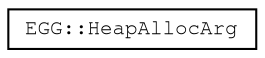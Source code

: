 digraph "Graphical Class Hierarchy"
{
 // LATEX_PDF_SIZE
  edge [fontname="FreeMono",fontsize="10",labelfontname="FreeMono",labelfontsize="10"];
  node [fontname="FreeMono",fontsize="10",shape=record];
  rankdir="LR";
  Node0 [label="EGG::HeapAllocArg",height=0.2,width=0.4,color="black", fillcolor="white", style="filled",URL="$struct_e_g_g_1_1_heap_alloc_arg.html",tooltip=" "];
}
